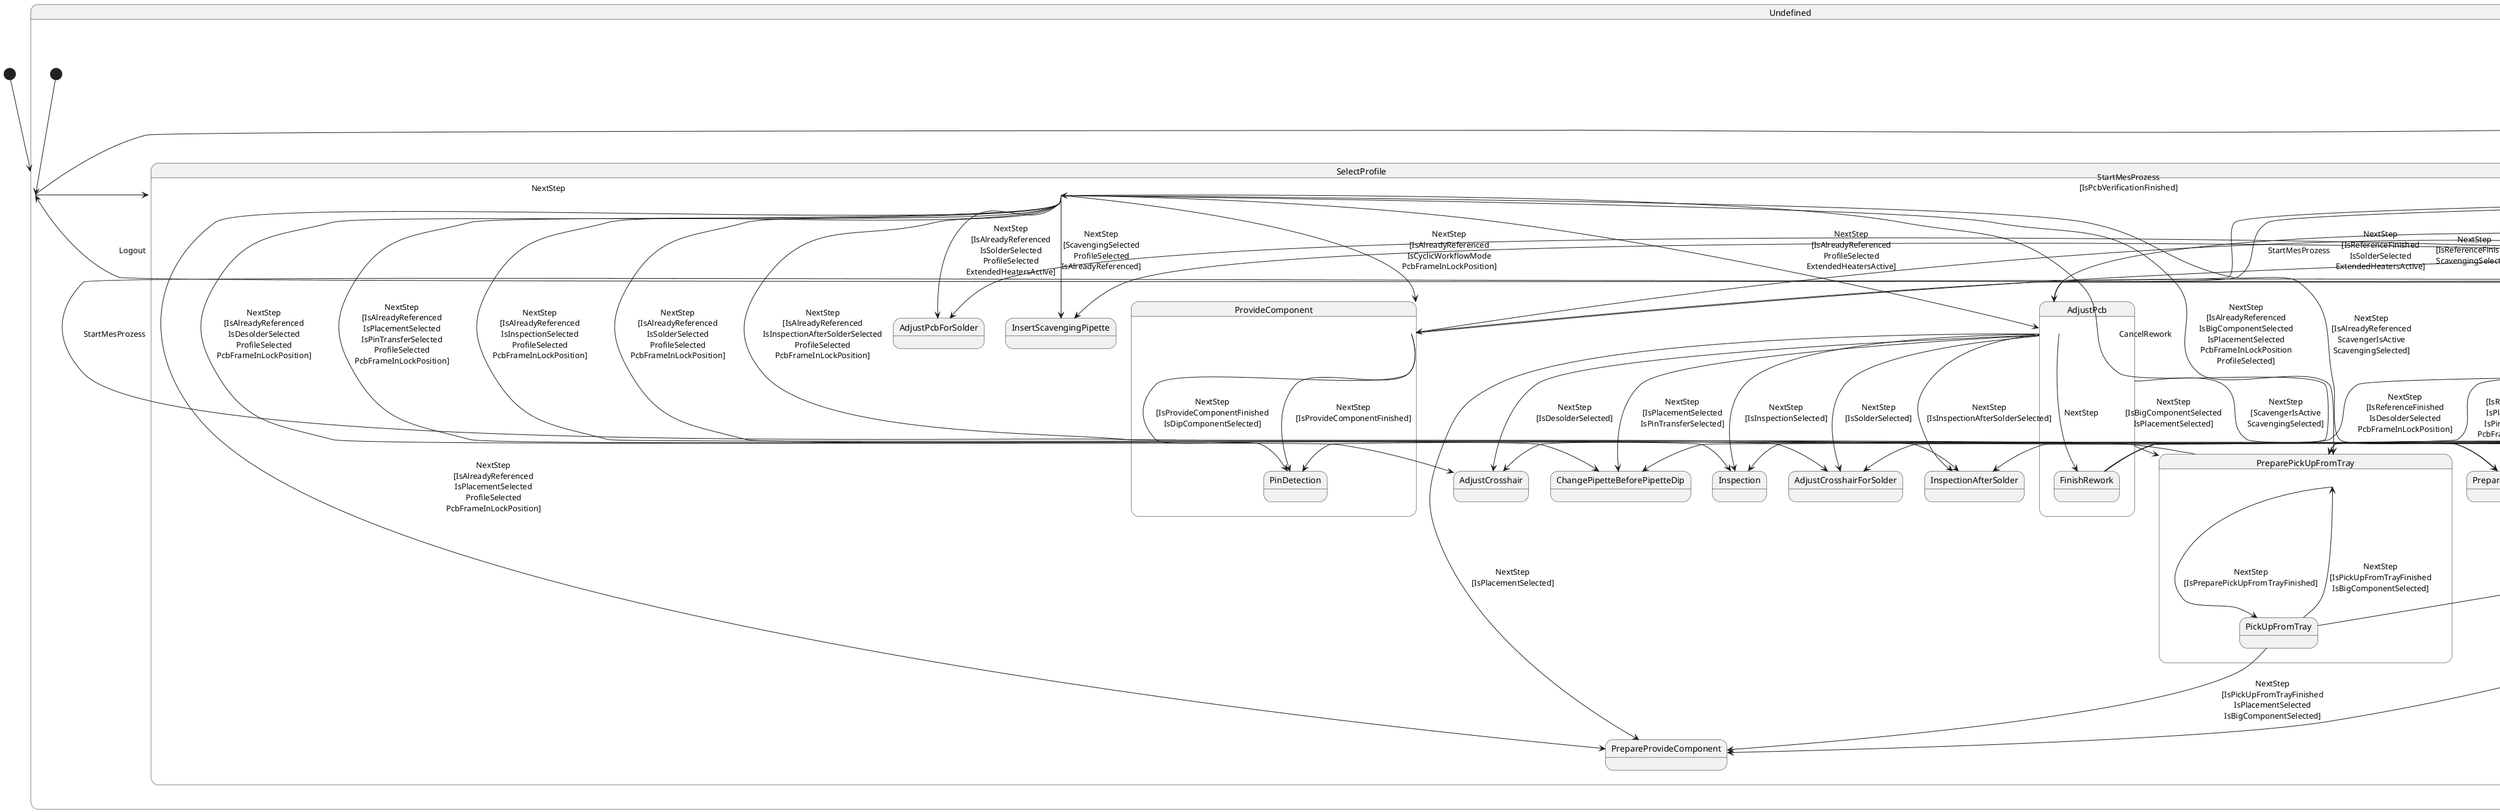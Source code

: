 @startuml
[*] --> Undefined

state Undefined {
    [*] --> Undefined
    Undefined --> SelectProfile : NextStep
    Undefined --> PcbVerification : StartMesProzess
}

state PcbVerification {
    PcbVerification --> VerifyPcb : StartMesProzess\n[IsPcbVerificationFinished]
    PcbVerification --> CanceledWorkflow : CancelRework
}

state VerifyPcb {
    VerifyPcb --> Reference : NextStep\n[IsVerifyPcbFinished]
    VerifyPcb --> VerifyPcb : StartMesProzess
    VerifyPcb --> CanceledWorkflow : CancelRework
}

state SelectProfile {
    SelectProfile --> AdjustPcb : NextStep\n[IsAlreadyReferenced\nProfileSelected\nExtendedHeatersActive]
    SelectProfile --> PrepareScavenging : NextStep\n[IsAlreadyReferenced\nScavengerIsActive\nScavengingSelected]
    SelectProfile --> AdjustCrosshair : NextStep\n[IsAlreadyReferenced\nIsDesolderSelected\nProfileSelected\nPcbFrameInLockPosition]
    SelectProfile --> PreparePickUpFromTray : NextStep\n[IsAlreadyReferenced\nIsBigComponentSelected\nIsPlacementSelected\nPcbFrameInLockPosition\nProfileSelected]
    SelectProfile --> ChangePipetteBeforePipetteDip : NextStep\n[IsAlreadyReferenced\nIsPlacementSelected\nIsPinTransferSelected\nProfileSelected\nPcbFrameInLockPosition]
    SelectProfile --> ProvideComponent : NextStep\n[IsAlreadyReferenced\nIsCyclicWorkflowMode\nPcbFrameInLockPosition]
    SelectProfile --> PrepareProvideComponent : NextStep\n[IsAlreadyReferenced\nIsPlacementSelected\nProfileSelected\nPcbFrameInLockPosition]
    SelectProfile --> Inspection : NextStep\n[IsAlreadyReferenced\nIsInspectionSelected\nProfileSelected\nPcbFrameInLockPosition]
    SelectProfile --> AdjustPcbForSolder : NextStep\n[IsAlreadyReferenced\nIsSolderSelected\nProfileSelected\nExtendedHeatersActive]
    SelectProfile --> AdjustCrosshairForSolder : NextStep\n[IsAlreadyReferenced\nIsSolderSelected\nProfileSelected\nPcbFrameInLockPosition]
    SelectProfile --> InspectionAfterSolder : NextStep\n[IsAlreadyReferenced\nIsInspectionAfterSolderSelected\nProfileSelected\nPcbFrameInLockPosition]
    SelectProfile --> Reference : NextStep\n[ProfileSelected]
    SelectProfile --> VerifyPcb : StartMesProzess\n[IsPcbVerificationFinished]
    SelectProfile --> InsertScavengingPipette : NextStep\n[ScavengingSelected\nProfileSelected\nIsAlreadyReferenced]
}

state Reference {
    Reference --> ProvideComponent : NextStep\n[IsReferenceFinished\nIsCyclicWorkflowMode\nPcbFrameInLockPosition]
    Reference --> AdjustPcb : NextStep\n[IsReferenceFinished\nExtendedHeatersActive]
    Reference --> PrepareScavenging : NextStep\n[IsReferenceFinished\nScavengerIsActive\nScavengingSelected]
    Reference --> AdjustCrosshair : NextStep\n[IsReferenceFinished\nIsDesolderSelected\nPcbFrameInLockPosition]
    Reference --> PreparePickUpFromTray : NextStep\n[IsReferenceFinished\nIsBigComponentSelected\nIsPlacementSelected\nPcbFrameInLockPosition]
    Reference --> ChangePipetteBeforePipetteDip : NextStep\n[IsReferenceFinished\nIsPlacementSelected\nIsPinTransferSelected\nPcbFrameInLockPosition]
    Reference --> PrepareProvideComponent : NextStep\n[IsReferenceFinished\nIsPlacementSelected\nPcbFrameInLockPosition]
    Reference --> Inspection : NextStep\n[IsReferenceFinished\nIsInspectionSelected\nPcbFrameInLockPosition]
    Reference --> AdjustPcbForSolder : NextStep\n[IsReferenceFinished\nIsSolderSelected\nExtendedHeatersActive]
    Reference --> AdjustCrosshairForSolder : NextStep\n[IsReferenceFinished\nIsSolderSelected\nPcbFrameInLockPosition]
    Reference --> InspectionAfterSolder : NextStep\n[IsReferenceFinished\nIsInspectionAfterSolderSelected\nPcbFrameInLockPosition]
    Reference --> VerifyPcb : NextStep
    Reference --> CanceledWorkflow : CancelRework
    Reference --> InsertScavengingPipette : NextStep\n[IsReferenceFinished\nScavengingSelected]
}

state AdjustPcb {
    AdjustPcb --> PrepareScavenging : NextStep\n[ScavengerIsActive\nScavengingSelected]
    AdjustPcb --> AdjustCrosshair : NextStep\n[IsDesolderSelected]
    AdjustPcb --> PreparePickUpFromTray : NextStep\n[IsBigComponentSelected\nIsPlacementSelected]
    AdjustPcb --> ChangePipetteBeforePipetteDip : NextStep\n[IsPlacementSelected\nIsPinTransferSelected]
    AdjustPcb --> PrepareProvideComponent : NextStep\n[IsPlacementSelected]
    AdjustPcb --> Inspection : NextStep\n[IsInspectionSelected]
    AdjustPcb --> AdjustCrosshairForSolder : NextStep\n[IsSolderSelected]
    AdjustPcb --> InspectionAfterSolder : NextStep\n[IsInspectionAfterSolderSelected]
    AdjustPcb --> FinishRework : NextStep
    AdjustPcb --> CanceledWorkflow : CancelRework
    AdjustPcb --> VerifyPcb : StartMesProzess
}

state ProvideComponent {
    ProvideComponent --> PinDetection : NextStep\n[IsProvideComponentFinished\nIsDipComponentSelected]
    ProvideComponent --> PinDetection : NextStep\n[IsProvideComponentFinished]
    ProvideComponent --> CanceledWorkflow : CancelRework
    ProvideComponent --> VerifyPcb : StartMesProzess
}

state DipComponent {
    DipComponent --> PinDetection : NextStep\n[IsDipComponentFinished]
    DipComponent --> CanceledWorkflow : CancelRework
    DipComponent --> VerifyPcb : StartMesProzess
}

state PreparePickUpFromTray {
    PreparePickUpFromTray --> PickUpFromTray : NextStep\n[IsPreparePickUpFromTrayFinished]
    PreparePickUpFromTray --> CanceledWorkflow : CancelRework
    PreparePickUpFromTray --> VerifyPcb : StartMesProzess
}

state PickUpFromTray {
    PickUpFromTray --> PrepareProvideComponent : NextStep\n[IsPickUpFromTrayFinished\nIsPlacementSelected\nIsBigComponentSelected]
    PickUpFromTray --> PreparePickUpFromTray : NextStep\n[IsPickUpFromTrayFinished\nIsBigComponentSelected]
    PickUpFromTray --> CanceledWorkflow : CancelRework
}

state FinishRework {
    FinishRework --> Reference : NextStep
    FinishRework --> Reference : RedoRework
    FinishRework --> SelectProfile : CancelRework
    FinishRework --> VerifyPcb : StartMesProzess
}

state CanceledWorkflow {
    CanceledWorkflow --> Undefined : Logout
    CanceledWorkflow --> Delegate : RedoLastStep
    CanceledWorkflow --> Reference : RedoRework
    CanceledWorkflow --> SelectProfile : CancelRework
    CanceledWorkflow --> VerifyPcb : StartMesProzess
}

@enduml